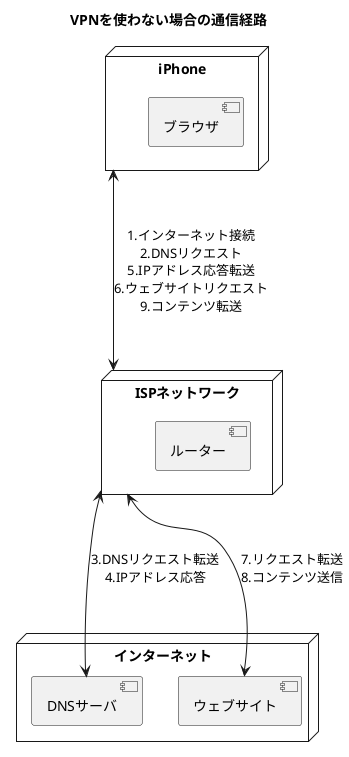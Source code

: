 @startuml



title VPNを使わない場合の通信経路

top to bottom direction

node "iPhone" as iphone {
  [ブラウザ]
}

node "ISPネットワーク" as isp {
  [ルーター]
}

node "インターネット" as internet {
  [DNSサーバ]
  [ウェブサイト]
}

iphone <-d--> isp : 1.インターネット接続\n2.DNSリクエスト\n5.IPアドレス応答転送\n6.ウェブサイトリクエスト\n9.コンテンツ転送
isp <--d-> [DNSサーバ] : 3.DNSリクエスト転送\n4.IPアドレス応答
isp <-d--> [ウェブサイト] : 7.リクエスト転送\n8.コンテンツ送信

@enduml

@startuml

title VPNを使わない場合の通信フロー

actor iPhone
participant "ISPネットワーク" as ISP
participant "DNSサーバ" as DNS
participant "ウェブサイト" as Website

iPhone -> ISP: 1. インターネット接続
iPhone -> ISP: 2. DNSリクエスト
ISP -> DNS: 3. DNSリクエスト転送
DNS --> ISP: 4. IPアドレス応答
ISP --> iPhone: 5. IPアドレス応答転送
iPhone -> ISP: 6. ウェブサイトリクエスト
ISP -> Website: 7. リクエスト転送
Website --> ISP: 8. コンテンツ送信
ISP --> iPhone: 9. コンテンツ転送

@enduml